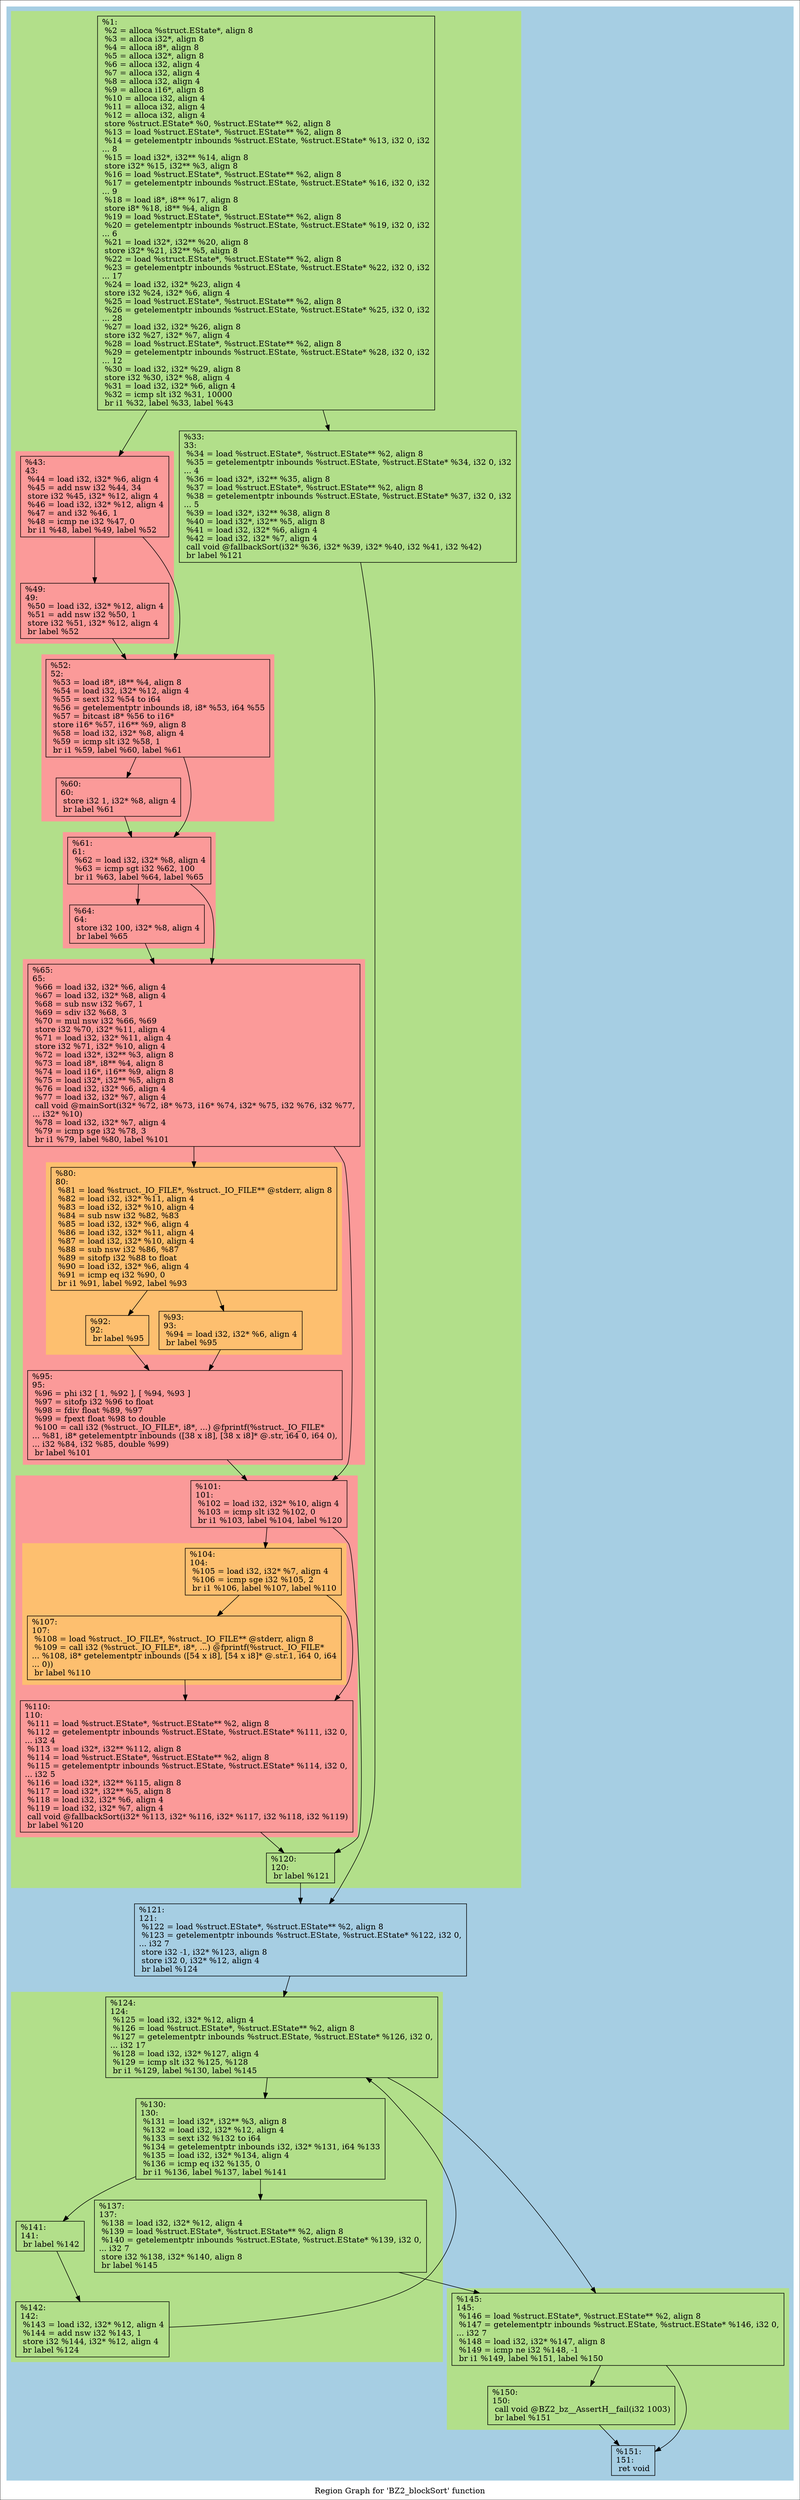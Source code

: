 digraph "Region Graph for 'BZ2_blockSort' function" {
	label="Region Graph for 'BZ2_blockSort' function";

	Node0xb64ab0 [shape=record,label="{%1:\l  %2 = alloca %struct.EState*, align 8\l  %3 = alloca i32*, align 8\l  %4 = alloca i8*, align 8\l  %5 = alloca i32*, align 8\l  %6 = alloca i32, align 4\l  %7 = alloca i32, align 4\l  %8 = alloca i32, align 4\l  %9 = alloca i16*, align 8\l  %10 = alloca i32, align 4\l  %11 = alloca i32, align 4\l  %12 = alloca i32, align 4\l  store %struct.EState* %0, %struct.EState** %2, align 8\l  %13 = load %struct.EState*, %struct.EState** %2, align 8\l  %14 = getelementptr inbounds %struct.EState, %struct.EState* %13, i32 0, i32\l... 8\l  %15 = load i32*, i32** %14, align 8\l  store i32* %15, i32** %3, align 8\l  %16 = load %struct.EState*, %struct.EState** %2, align 8\l  %17 = getelementptr inbounds %struct.EState, %struct.EState* %16, i32 0, i32\l... 9\l  %18 = load i8*, i8** %17, align 8\l  store i8* %18, i8** %4, align 8\l  %19 = load %struct.EState*, %struct.EState** %2, align 8\l  %20 = getelementptr inbounds %struct.EState, %struct.EState* %19, i32 0, i32\l... 6\l  %21 = load i32*, i32** %20, align 8\l  store i32* %21, i32** %5, align 8\l  %22 = load %struct.EState*, %struct.EState** %2, align 8\l  %23 = getelementptr inbounds %struct.EState, %struct.EState* %22, i32 0, i32\l... 17\l  %24 = load i32, i32* %23, align 4\l  store i32 %24, i32* %6, align 4\l  %25 = load %struct.EState*, %struct.EState** %2, align 8\l  %26 = getelementptr inbounds %struct.EState, %struct.EState* %25, i32 0, i32\l... 28\l  %27 = load i32, i32* %26, align 8\l  store i32 %27, i32* %7, align 4\l  %28 = load %struct.EState*, %struct.EState** %2, align 8\l  %29 = getelementptr inbounds %struct.EState, %struct.EState* %28, i32 0, i32\l... 12\l  %30 = load i32, i32* %29, align 8\l  store i32 %30, i32* %8, align 4\l  %31 = load i32, i32* %6, align 4\l  %32 = icmp slt i32 %31, 10000\l  br i1 %32, label %33, label %43\l}"];
	Node0xb64ab0 -> Node0xc09780;
	Node0xb64ab0 -> Node0xbe0280;
	Node0xc09780 [shape=record,label="{%33:\l33:                                               \l  %34 = load %struct.EState*, %struct.EState** %2, align 8\l  %35 = getelementptr inbounds %struct.EState, %struct.EState* %34, i32 0, i32\l... 4\l  %36 = load i32*, i32** %35, align 8\l  %37 = load %struct.EState*, %struct.EState** %2, align 8\l  %38 = getelementptr inbounds %struct.EState, %struct.EState* %37, i32 0, i32\l... 5\l  %39 = load i32*, i32** %38, align 8\l  %40 = load i32*, i32** %5, align 8\l  %41 = load i32, i32* %6, align 4\l  %42 = load i32, i32* %7, align 4\l  call void @fallbackSort(i32* %36, i32* %39, i32* %40, i32 %41, i32 %42)\l  br label %121\l}"];
	Node0xc09780 -> Node0xb5c0b0;
	Node0xb5c0b0 [shape=record,label="{%121:\l121:                                              \l  %122 = load %struct.EState*, %struct.EState** %2, align 8\l  %123 = getelementptr inbounds %struct.EState, %struct.EState* %122, i32 0,\l... i32 7\l  store i32 -1, i32* %123, align 8\l  store i32 0, i32* %12, align 4\l  br label %124\l}"];
	Node0xb5c0b0 -> Node0xaf43a0;
	Node0xaf43a0 [shape=record,label="{%124:\l124:                                              \l  %125 = load i32, i32* %12, align 4\l  %126 = load %struct.EState*, %struct.EState** %2, align 8\l  %127 = getelementptr inbounds %struct.EState, %struct.EState* %126, i32 0,\l... i32 17\l  %128 = load i32, i32* %127, align 4\l  %129 = icmp slt i32 %125, %128\l  br i1 %129, label %130, label %145\l}"];
	Node0xaf43a0 -> Node0xb3c6d0;
	Node0xaf43a0 -> Node0xc02270;
	Node0xb3c6d0 [shape=record,label="{%130:\l130:                                              \l  %131 = load i32*, i32** %3, align 8\l  %132 = load i32, i32* %12, align 4\l  %133 = sext i32 %132 to i64\l  %134 = getelementptr inbounds i32, i32* %131, i64 %133\l  %135 = load i32, i32* %134, align 4\l  %136 = icmp eq i32 %135, 0\l  br i1 %136, label %137, label %141\l}"];
	Node0xb3c6d0 -> Node0x8b70c0;
	Node0xb3c6d0 -> Node0xbe5b40;
	Node0x8b70c0 [shape=record,label="{%137:\l137:                                              \l  %138 = load i32, i32* %12, align 4\l  %139 = load %struct.EState*, %struct.EState** %2, align 8\l  %140 = getelementptr inbounds %struct.EState, %struct.EState* %139, i32 0,\l... i32 7\l  store i32 %138, i32* %140, align 8\l  br label %145\l}"];
	Node0x8b70c0 -> Node0xc02270;
	Node0xc02270 [shape=record,label="{%145:\l145:                                              \l  %146 = load %struct.EState*, %struct.EState** %2, align 8\l  %147 = getelementptr inbounds %struct.EState, %struct.EState* %146, i32 0,\l... i32 7\l  %148 = load i32, i32* %147, align 8\l  %149 = icmp ne i32 %148, -1\l  br i1 %149, label %151, label %150\l}"];
	Node0xc02270 -> Node0xafa970;
	Node0xc02270 -> Node0xb17730;
	Node0xafa970 [shape=record,label="{%151:\l151:                                              \l  ret void\l}"];
	Node0xb17730 [shape=record,label="{%150:\l150:                                              \l  call void @BZ2_bz__AssertH__fail(i32 1003)\l  br label %151\l}"];
	Node0xb17730 -> Node0xafa970;
	Node0xbe5b40 [shape=record,label="{%141:\l141:                                              \l  br label %142\l}"];
	Node0xbe5b40 -> Node0xc07320;
	Node0xc07320 [shape=record,label="{%142:\l142:                                              \l  %143 = load i32, i32* %12, align 4\l  %144 = add nsw i32 %143, 1\l  store i32 %144, i32* %12, align 4\l  br label %124\l}"];
	Node0xc07320 -> Node0xaf43a0[constraint=false];
	Node0xbe0280 [shape=record,label="{%43:\l43:                                               \l  %44 = load i32, i32* %6, align 4\l  %45 = add nsw i32 %44, 34\l  store i32 %45, i32* %12, align 4\l  %46 = load i32, i32* %12, align 4\l  %47 = and i32 %46, 1\l  %48 = icmp ne i32 %47, 0\l  br i1 %48, label %49, label %52\l}"];
	Node0xbe0280 -> Node0xb5fd80;
	Node0xbe0280 -> Node0xbdfba0;
	Node0xb5fd80 [shape=record,label="{%49:\l49:                                               \l  %50 = load i32, i32* %12, align 4\l  %51 = add nsw i32 %50, 1\l  store i32 %51, i32* %12, align 4\l  br label %52\l}"];
	Node0xb5fd80 -> Node0xbdfba0;
	Node0xbdfba0 [shape=record,label="{%52:\l52:                                               \l  %53 = load i8*, i8** %4, align 8\l  %54 = load i32, i32* %12, align 4\l  %55 = sext i32 %54 to i64\l  %56 = getelementptr inbounds i8, i8* %53, i64 %55\l  %57 = bitcast i8* %56 to i16*\l  store i16* %57, i16** %9, align 8\l  %58 = load i32, i32* %8, align 4\l  %59 = icmp slt i32 %58, 1\l  br i1 %59, label %60, label %61\l}"];
	Node0xbdfba0 -> Node0xb2dac0;
	Node0xbdfba0 -> Node0xb525f0;
	Node0xb2dac0 [shape=record,label="{%60:\l60:                                               \l  store i32 1, i32* %8, align 4\l  br label %61\l}"];
	Node0xb2dac0 -> Node0xb525f0;
	Node0xb525f0 [shape=record,label="{%61:\l61:                                               \l  %62 = load i32, i32* %8, align 4\l  %63 = icmp sgt i32 %62, 100\l  br i1 %63, label %64, label %65\l}"];
	Node0xb525f0 -> Node0x9c0d00;
	Node0xb525f0 -> Node0x8c2f10;
	Node0x9c0d00 [shape=record,label="{%64:\l64:                                               \l  store i32 100, i32* %8, align 4\l  br label %65\l}"];
	Node0x9c0d00 -> Node0x8c2f10;
	Node0x8c2f10 [shape=record,label="{%65:\l65:                                               \l  %66 = load i32, i32* %6, align 4\l  %67 = load i32, i32* %8, align 4\l  %68 = sub nsw i32 %67, 1\l  %69 = sdiv i32 %68, 3\l  %70 = mul nsw i32 %66, %69\l  store i32 %70, i32* %11, align 4\l  %71 = load i32, i32* %11, align 4\l  store i32 %71, i32* %10, align 4\l  %72 = load i32*, i32** %3, align 8\l  %73 = load i8*, i8** %4, align 8\l  %74 = load i16*, i16** %9, align 8\l  %75 = load i32*, i32** %5, align 8\l  %76 = load i32, i32* %6, align 4\l  %77 = load i32, i32* %7, align 4\l  call void @mainSort(i32* %72, i8* %73, i16* %74, i32* %75, i32 %76, i32 %77,\l... i32* %10)\l  %78 = load i32, i32* %7, align 4\l  %79 = icmp sge i32 %78, 3\l  br i1 %79, label %80, label %101\l}"];
	Node0x8c2f10 -> Node0xc069d0;
	Node0x8c2f10 -> Node0xb76970;
	Node0xc069d0 [shape=record,label="{%80:\l80:                                               \l  %81 = load %struct._IO_FILE*, %struct._IO_FILE** @stderr, align 8\l  %82 = load i32, i32* %11, align 4\l  %83 = load i32, i32* %10, align 4\l  %84 = sub nsw i32 %82, %83\l  %85 = load i32, i32* %6, align 4\l  %86 = load i32, i32* %11, align 4\l  %87 = load i32, i32* %10, align 4\l  %88 = sub nsw i32 %86, %87\l  %89 = sitofp i32 %88 to float\l  %90 = load i32, i32* %6, align 4\l  %91 = icmp eq i32 %90, 0\l  br i1 %91, label %92, label %93\l}"];
	Node0xc069d0 -> Node0xb69d20;
	Node0xc069d0 -> Node0xad9c70;
	Node0xb69d20 [shape=record,label="{%92:\l92:                                               \l  br label %95\l}"];
	Node0xb69d20 -> Node0xb3d4c0;
	Node0xb3d4c0 [shape=record,label="{%95:\l95:                                               \l  %96 = phi i32 [ 1, %92 ], [ %94, %93 ]\l  %97 = sitofp i32 %96 to float\l  %98 = fdiv float %89, %97\l  %99 = fpext float %98 to double\l  %100 = call i32 (%struct._IO_FILE*, i8*, ...) @fprintf(%struct._IO_FILE*\l... %81, i8* getelementptr inbounds ([38 x i8], [38 x i8]* @.str, i64 0, i64 0),\l... i32 %84, i32 %85, double %99)\l  br label %101\l}"];
	Node0xb3d4c0 -> Node0xb76970;
	Node0xb76970 [shape=record,label="{%101:\l101:                                              \l  %102 = load i32, i32* %10, align 4\l  %103 = icmp slt i32 %102, 0\l  br i1 %103, label %104, label %120\l}"];
	Node0xb76970 -> Node0xb5a700;
	Node0xb76970 -> Node0xbdfe80;
	Node0xb5a700 [shape=record,label="{%104:\l104:                                              \l  %105 = load i32, i32* %7, align 4\l  %106 = icmp sge i32 %105, 2\l  br i1 %106, label %107, label %110\l}"];
	Node0xb5a700 -> Node0xb59b00;
	Node0xb5a700 -> Node0xb55940;
	Node0xb59b00 [shape=record,label="{%107:\l107:                                              \l  %108 = load %struct._IO_FILE*, %struct._IO_FILE** @stderr, align 8\l  %109 = call i32 (%struct._IO_FILE*, i8*, ...) @fprintf(%struct._IO_FILE*\l... %108, i8* getelementptr inbounds ([54 x i8], [54 x i8]* @.str.1, i64 0, i64\l... 0))\l  br label %110\l}"];
	Node0xb59b00 -> Node0xb55940;
	Node0xb55940 [shape=record,label="{%110:\l110:                                              \l  %111 = load %struct.EState*, %struct.EState** %2, align 8\l  %112 = getelementptr inbounds %struct.EState, %struct.EState* %111, i32 0,\l... i32 4\l  %113 = load i32*, i32** %112, align 8\l  %114 = load %struct.EState*, %struct.EState** %2, align 8\l  %115 = getelementptr inbounds %struct.EState, %struct.EState* %114, i32 0,\l... i32 5\l  %116 = load i32*, i32** %115, align 8\l  %117 = load i32*, i32** %5, align 8\l  %118 = load i32, i32* %6, align 4\l  %119 = load i32, i32* %7, align 4\l  call void @fallbackSort(i32* %113, i32* %116, i32* %117, i32 %118, i32 %119)\l  br label %120\l}"];
	Node0xb55940 -> Node0xbdfe80;
	Node0xbdfe80 [shape=record,label="{%120:\l120:                                              \l  br label %121\l}"];
	Node0xbdfe80 -> Node0xb5c0b0;
	Node0xad9c70 [shape=record,label="{%93:\l93:                                               \l  %94 = load i32, i32* %6, align 4\l  br label %95\l}"];
	Node0xad9c70 -> Node0xb3d4c0;
	colorscheme = "paired12"
        subgraph cluster_0xc18980 {
          label = "";
          style = filled;
          color = 1
          subgraph cluster_0xc04380 {
            label = "";
            style = filled;
            color = 3
            subgraph cluster_0xbe7630 {
              label = "";
              style = filled;
              color = 5
              Node0xbe0280;
              Node0xb5fd80;
            }
            subgraph cluster_0xbe7190 {
              label = "";
              style = filled;
              color = 5
              Node0xbdfba0;
              Node0xb2dac0;
            }
            subgraph cluster_0xb77d90 {
              label = "";
              style = filled;
              color = 5
              Node0xb525f0;
              Node0x9c0d00;
            }
            subgraph cluster_0xc10150 {
              label = "";
              style = filled;
              color = 5
              subgraph cluster_0xc165d0 {
                label = "";
                style = filled;
                color = 7
                Node0xc069d0;
                Node0xb69d20;
                Node0xad9c70;
              }
              Node0x8c2f10;
              Node0xb3d4c0;
            }
            subgraph cluster_0xc14430 {
              label = "";
              style = filled;
              color = 5
              subgraph cluster_0xc14570 {
                label = "";
                style = filled;
                color = 7
                Node0xb5a700;
                Node0xb59b00;
              }
              Node0xb76970;
              Node0xb55940;
            }
            Node0xb64ab0;
            Node0xc09780;
            Node0xbdfe80;
          }
          subgraph cluster_0xc16240 {
            label = "";
            style = filled;
            color = 3
            Node0xaf43a0;
            Node0xb3c6d0;
            Node0x8b70c0;
            Node0xbe5b40;
            Node0xc07320;
          }
          subgraph cluster_0xc16130 {
            label = "";
            style = filled;
            color = 3
            Node0xc02270;
            Node0xb17730;
          }
          Node0xb5c0b0;
          Node0xafa970;
        }
}
